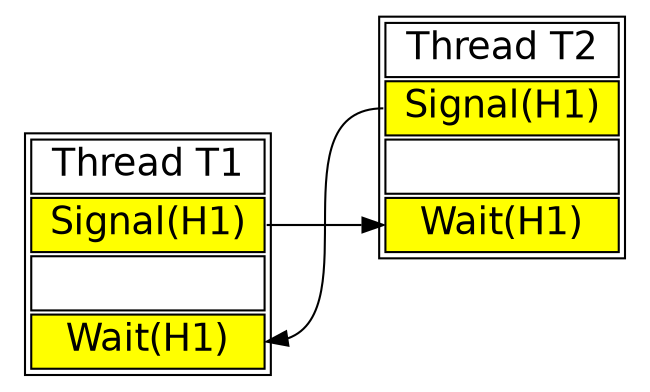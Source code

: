 digraph exa1 {
  rankdir="LR"
  node [shape=plaintext fontname="Helvetica" rankdir="LR" labeljust="r" fontsize=18 ];
   T1  [label=<<TABLE BGCOLOR="white">  
      <tr>  <td port="0"> Thread T1 </td> </tr> 
      <tr>  <td bgcolor="yellow" port="signal"> Signal(H1) </td> </tr> 
      <tr>  <td>   </td> </tr> 
      <tr>  <td bgcolor="yellow" port="wait"> Wait(H1) </td> </tr> 
      </TABLE>>
    ]

   T2  [label=<<TABLE BGCOLOR="white">  
      <tr>  <td port="0"> Thread T2 </td> </tr> 
      <tr>  <td bgcolor="yellow" port="signal"> Signal(H1) </td> </tr> 
      <tr>  <td>   </td> </tr> 
      <tr>  <td bgcolor="yellow" port="wait"> Wait(H1) </td> </tr> 
      </TABLE>>
    ]



    T1:0 -> T2:0 [color="white" style="invis"];
    T1:signal -> T2:wait;
    T2:signal -> T1:wait;
}
